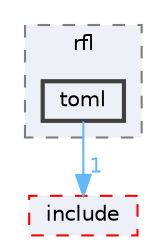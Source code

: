 digraph "external/reflect-cpp/src/rfl/toml"
{
 // LATEX_PDF_SIZE
  bgcolor="transparent";
  edge [fontname=Helvetica,fontsize=10,labelfontname=Helvetica,labelfontsize=10];
  node [fontname=Helvetica,fontsize=10,shape=box,height=0.2,width=0.4];
  compound=true
  subgraph clusterdir_b4343597247f4e6c17c01575f362c2a5 {
    graph [ bgcolor="#edf0f7", pencolor="grey50", label="rfl", fontname=Helvetica,fontsize=10 style="filled,dashed", URL="dir_b4343597247f4e6c17c01575f362c2a5.html",tooltip=""]
  dir_f844ee2dafbabe5e15159e607633edf2 [label="toml", fillcolor="#edf0f7", color="grey25", style="filled,bold", URL="dir_f844ee2dafbabe5e15159e607633edf2.html",tooltip=""];
  }
  dir_52db5b9842da2a9d3126408803d2a092 [label="include", fillcolor="#edf0f7", color="red", style="filled,dashed", URL="dir_52db5b9842da2a9d3126408803d2a092.html",tooltip=""];
  dir_f844ee2dafbabe5e15159e607633edf2->dir_52db5b9842da2a9d3126408803d2a092 [headlabel="1", labeldistance=1.5 headhref="dir_000865_000385.html" href="dir_000865_000385.html" color="steelblue1" fontcolor="steelblue1"];
}
